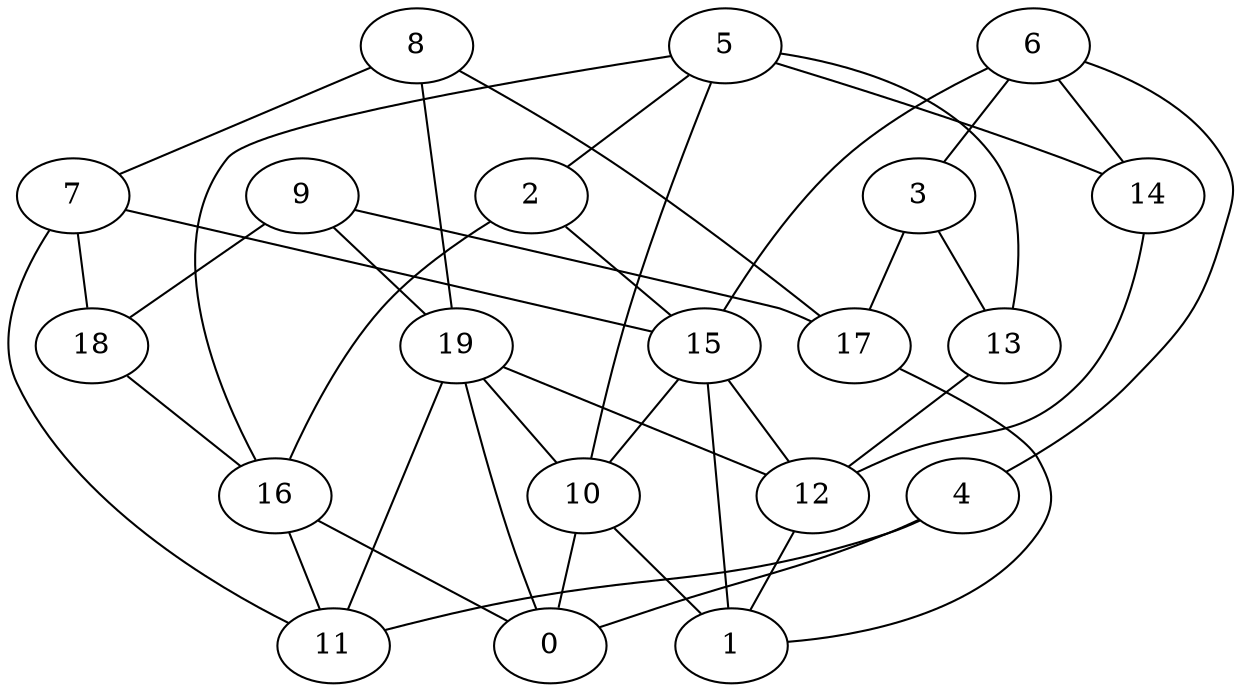 digraph GG_graph {

subgraph G_graph {
edge [color = black]
"8" -> "17" [dir = none]
"8" -> "7" [dir = none]
"8" -> "19" [dir = none]
"4" -> "0" [dir = none]
"4" -> "11" [dir = none]
"10" -> "1" [dir = none]
"10" -> "0" [dir = none]
"2" -> "16" [dir = none]
"2" -> "15" [dir = none]
"5" -> "13" [dir = none]
"5" -> "14" [dir = none]
"5" -> "16" [dir = none]
"5" -> "10" [dir = none]
"5" -> "2" [dir = none]
"18" -> "16" [dir = none]
"9" -> "18" [dir = none]
"9" -> "19" [dir = none]
"9" -> "17" [dir = none]
"3" -> "17" [dir = none]
"16" -> "11" [dir = none]
"16" -> "0" [dir = none]
"7" -> "15" [dir = none]
"7" -> "11" [dir = none]
"7" -> "18" [dir = none]
"17" -> "1" [dir = none]
"15" -> "12" [dir = none]
"15" -> "10" [dir = none]
"15" -> "1" [dir = none]
"13" -> "12" [dir = none]
"12" -> "1" [dir = none]
"19" -> "12" [dir = none]
"19" -> "0" [dir = none]
"19" -> "10" [dir = none]
"19" -> "11" [dir = none]
"6" -> "3" [dir = none]
"6" -> "15" [dir = none]
"6" -> "4" [dir = none]
"6" -> "14" [dir = none]
"14" -> "12" [dir = none]
"3" -> "13" [dir = none]
}

}
